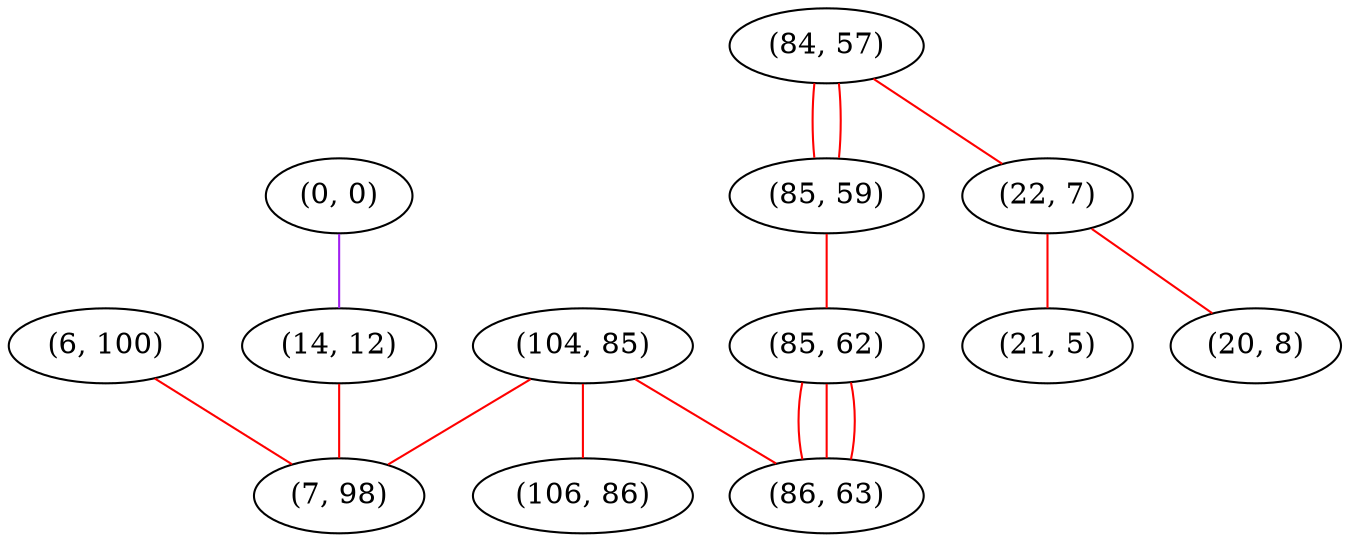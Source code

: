 graph "" {
"(6, 100)";
"(0, 0)";
"(84, 57)";
"(85, 59)";
"(104, 85)";
"(85, 62)";
"(14, 12)";
"(22, 7)";
"(21, 5)";
"(20, 8)";
"(106, 86)";
"(86, 63)";
"(7, 98)";
"(6, 100)" -- "(7, 98)"  [color=red, key=0, weight=1];
"(0, 0)" -- "(14, 12)"  [color=purple, key=0, weight=4];
"(84, 57)" -- "(22, 7)"  [color=red, key=0, weight=1];
"(84, 57)" -- "(85, 59)"  [color=red, key=0, weight=1];
"(84, 57)" -- "(85, 59)"  [color=red, key=1, weight=1];
"(85, 59)" -- "(85, 62)"  [color=red, key=0, weight=1];
"(104, 85)" -- "(106, 86)"  [color=red, key=0, weight=1];
"(104, 85)" -- "(86, 63)"  [color=red, key=0, weight=1];
"(104, 85)" -- "(7, 98)"  [color=red, key=0, weight=1];
"(85, 62)" -- "(86, 63)"  [color=red, key=0, weight=1];
"(85, 62)" -- "(86, 63)"  [color=red, key=1, weight=1];
"(85, 62)" -- "(86, 63)"  [color=red, key=2, weight=1];
"(14, 12)" -- "(7, 98)"  [color=red, key=0, weight=1];
"(22, 7)" -- "(21, 5)"  [color=red, key=0, weight=1];
"(22, 7)" -- "(20, 8)"  [color=red, key=0, weight=1];
}
